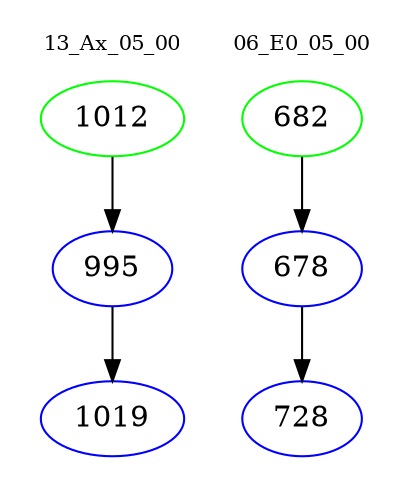 digraph{
subgraph cluster_0 {
color = white
label = "13_Ax_05_00";
fontsize=10;
T0_1012 [label="1012", color="green"]
T0_1012 -> T0_995 [color="black"]
T0_995 [label="995", color="blue"]
T0_995 -> T0_1019 [color="black"]
T0_1019 [label="1019", color="blue"]
}
subgraph cluster_1 {
color = white
label = "06_E0_05_00";
fontsize=10;
T1_682 [label="682", color="green"]
T1_682 -> T1_678 [color="black"]
T1_678 [label="678", color="blue"]
T1_678 -> T1_728 [color="black"]
T1_728 [label="728", color="blue"]
}
}
